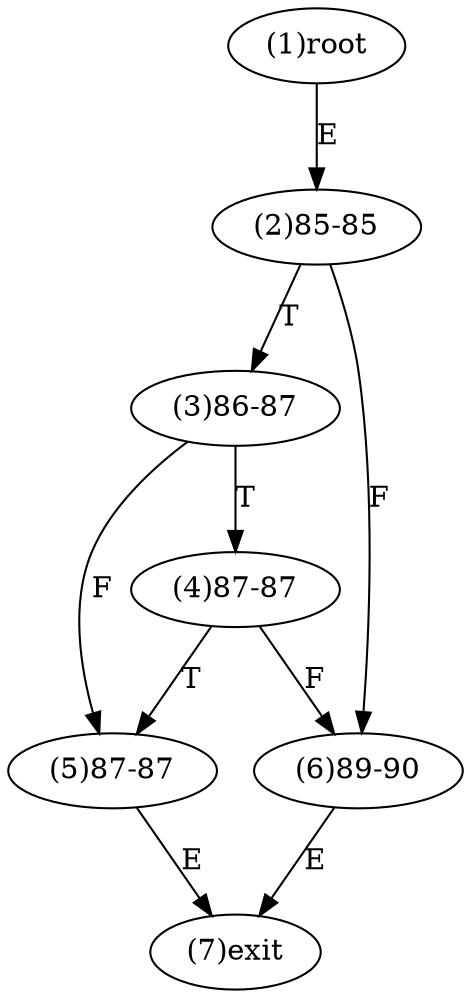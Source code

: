 digraph "" { 
1[ label="(1)root"];
2[ label="(2)85-85"];
3[ label="(3)86-87"];
4[ label="(4)87-87"];
5[ label="(5)87-87"];
6[ label="(6)89-90"];
7[ label="(7)exit"];
1->2[ label="E"];
2->6[ label="F"];
2->3[ label="T"];
3->5[ label="F"];
3->4[ label="T"];
4->6[ label="F"];
4->5[ label="T"];
5->7[ label="E"];
6->7[ label="E"];
}